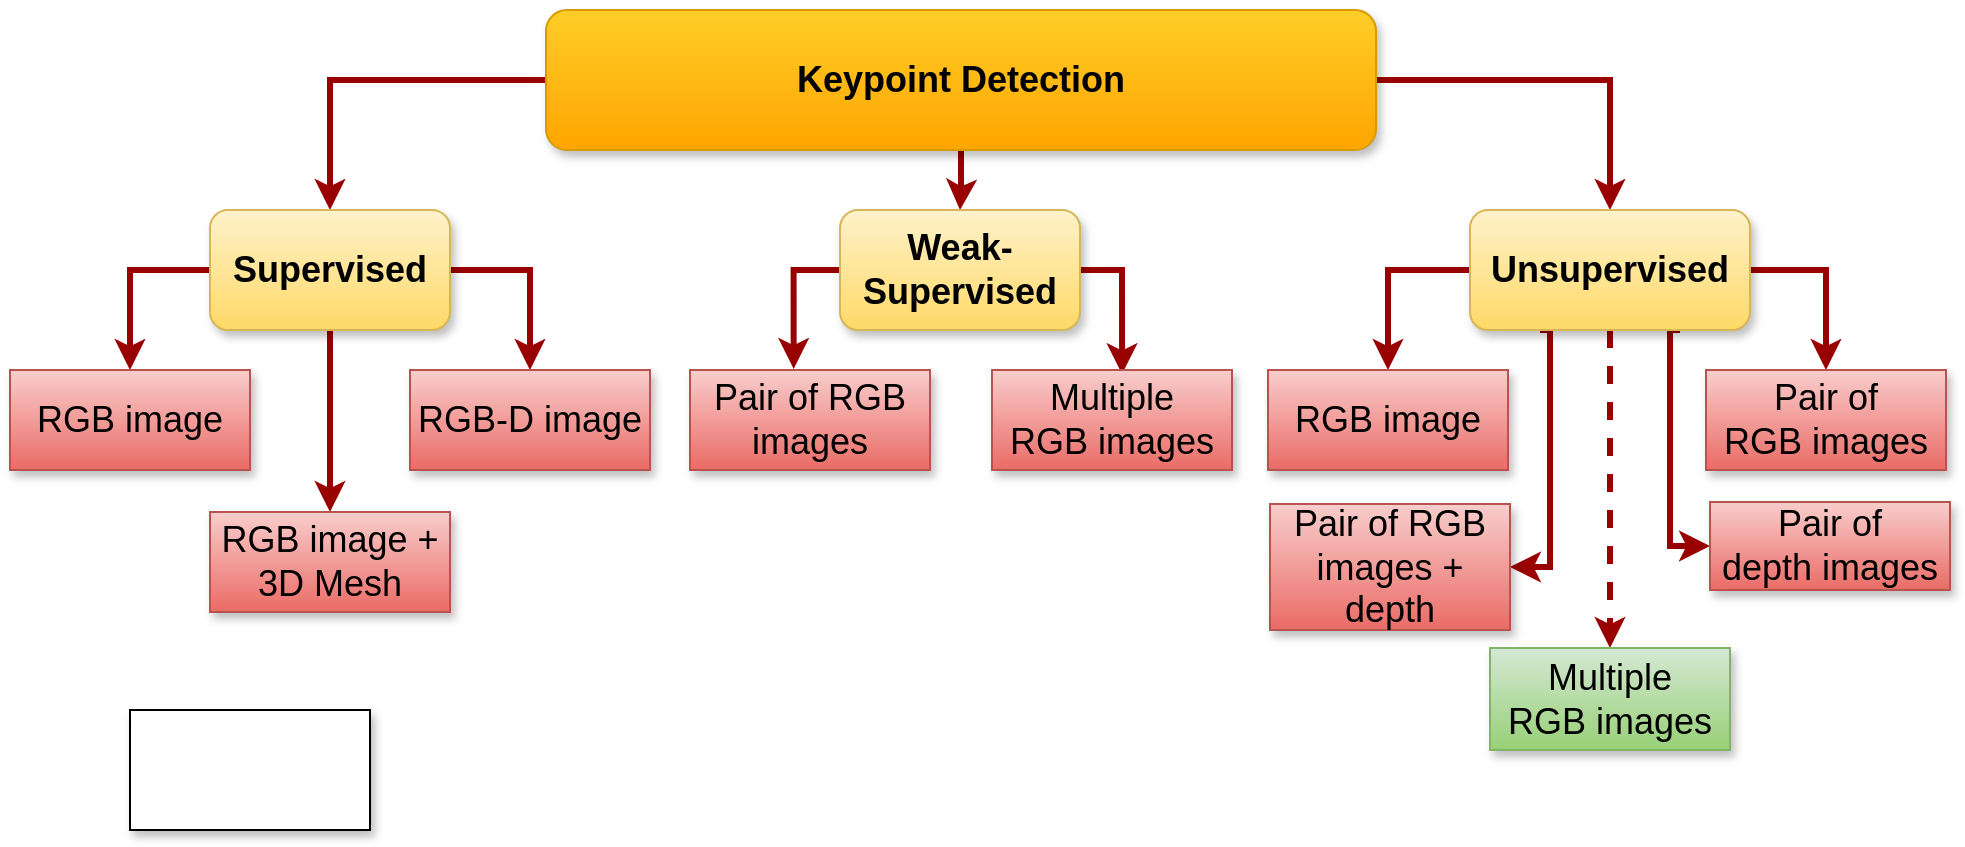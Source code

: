 <mxfile version="10.6.6" type="github"><diagram id="5qjXLGXfApisKNpA6mO2" name="Page-1"><mxGraphModel dx="1327" dy="778" grid="1" gridSize="10" guides="1" tooltips="1" connect="1" arrows="1" fold="1" page="1" pageScale="1" pageWidth="850" pageHeight="1100" math="0" shadow="0"><root><mxCell id="0"/><mxCell id="1" parent="0"/><mxCell id="7lWWHP2TeTHCOUnpS1vX-6" style="edgeStyle=orthogonalEdgeStyle;rounded=0;orthogonalLoop=1;jettySize=auto;html=1;entryX=0.5;entryY=0;entryDx=0;entryDy=0;strokeColor=#990000;strokeWidth=3;fontSize=18;fontStyle=0" parent="1" source="p8_Z0t22GCvw5XB-Ye8C-1" target="p8_Z0t22GCvw5XB-Ye8C-4" edge="1"><mxGeometry relative="1" as="geometry"/></mxCell><mxCell id="7lWWHP2TeTHCOUnpS1vX-7" style="edgeStyle=orthogonalEdgeStyle;rounded=0;orthogonalLoop=1;jettySize=auto;html=1;exitX=1;exitY=0.5;exitDx=0;exitDy=0;entryX=0.5;entryY=0;entryDx=0;entryDy=0;strokeColor=#990000;strokeWidth=3;fontSize=18;fontStyle=0" parent="1" source="p8_Z0t22GCvw5XB-Ye8C-1" target="p8_Z0t22GCvw5XB-Ye8C-3" edge="1"><mxGeometry relative="1" as="geometry"/></mxCell><mxCell id="7lWWHP2TeTHCOUnpS1vX-8" style="edgeStyle=orthogonalEdgeStyle;rounded=0;orthogonalLoop=1;jettySize=auto;html=1;strokeColor=#990000;strokeWidth=3;fontSize=18;fontStyle=0" parent="1" source="p8_Z0t22GCvw5XB-Ye8C-1" target="p8_Z0t22GCvw5XB-Ye8C-2" edge="1"><mxGeometry relative="1" as="geometry"/></mxCell><mxCell id="p8_Z0t22GCvw5XB-Ye8C-1" value="Keypoint Detection" style="rounded=1;whiteSpace=wrap;html=1;fillColor=#ffcd28;strokeColor=#d79b00;fontStyle=1;gradientColor=#ffa500;shadow=1;fontSize=18;" parent="1" vertex="1"><mxGeometry x="288" y="20" width="415" height="70" as="geometry"/></mxCell><mxCell id="p8_Z0t22GCvw5XB-Ye8C-8" style="edgeStyle=orthogonalEdgeStyle;rounded=0;orthogonalLoop=1;jettySize=auto;html=1;entryX=0.5;entryY=0;entryDx=0;entryDy=0;exitX=0;exitY=0.5;exitDx=0;exitDy=0;spacing=3;gradientColor=#ea6b66;fillColor=#f8cecc;strokeColor=#990000;strokeWidth=3;fontSize=18;fontStyle=0" parent="1" source="p8_Z0t22GCvw5XB-Ye8C-2" target="p8_Z0t22GCvw5XB-Ye8C-5" edge="1"><mxGeometry relative="1" as="geometry"><mxPoint x="100" y="190.0" as="targetPoint"/></mxGeometry></mxCell><mxCell id="p8_Z0t22GCvw5XB-Ye8C-9" style="edgeStyle=orthogonalEdgeStyle;rounded=0;orthogonalLoop=1;jettySize=auto;html=1;exitX=1;exitY=0.5;exitDx=0;exitDy=0;entryX=0.5;entryY=0;entryDx=0;entryDy=0;strokeColor=#990000;strokeWidth=3;fontSize=18;fontStyle=0" parent="1" source="p8_Z0t22GCvw5XB-Ye8C-2" target="p8_Z0t22GCvw5XB-Ye8C-6" edge="1"><mxGeometry relative="1" as="geometry"/></mxCell><mxCell id="p8_Z0t22GCvw5XB-Ye8C-10" style="edgeStyle=orthogonalEdgeStyle;rounded=0;orthogonalLoop=1;jettySize=auto;html=1;exitX=0.5;exitY=1;exitDx=0;exitDy=0;strokeColor=#990000;strokeWidth=3;fontSize=18;fontStyle=0" parent="1" source="p8_Z0t22GCvw5XB-Ye8C-2" target="p8_Z0t22GCvw5XB-Ye8C-7" edge="1"><mxGeometry relative="1" as="geometry"/></mxCell><mxCell id="p8_Z0t22GCvw5XB-Ye8C-2" value="Supervised" style="rounded=1;whiteSpace=wrap;html=1;fillColor=#fff2cc;strokeColor=#d6b656;fontStyle=1;gradientColor=#ffd966;shadow=1;comic=0;glass=0;fontSize=18;" parent="1" vertex="1"><mxGeometry x="120" y="120" width="120" height="60" as="geometry"/></mxCell><mxCell id="7lWWHP2TeTHCOUnpS1vX-1" style="edgeStyle=orthogonalEdgeStyle;rounded=0;orthogonalLoop=1;jettySize=auto;html=1;exitX=0;exitY=0.5;exitDx=0;exitDy=0;strokeColor=#990000;strokeWidth=3;fontSize=18;fontStyle=0" parent="1" source="p8_Z0t22GCvw5XB-Ye8C-3" target="p8_Z0t22GCvw5XB-Ye8C-18" edge="1"><mxGeometry relative="1" as="geometry"/></mxCell><mxCell id="7lWWHP2TeTHCOUnpS1vX-2" style="edgeStyle=orthogonalEdgeStyle;rounded=0;orthogonalLoop=1;jettySize=auto;html=1;exitX=1;exitY=0.5;exitDx=0;exitDy=0;entryX=0.5;entryY=0;entryDx=0;entryDy=0;strokeColor=#990000;strokeWidth=3;fontSize=18;fontStyle=0" parent="1" source="p8_Z0t22GCvw5XB-Ye8C-3" target="p8_Z0t22GCvw5XB-Ye8C-19" edge="1"><mxGeometry relative="1" as="geometry"/></mxCell><mxCell id="7lWWHP2TeTHCOUnpS1vX-3" style="edgeStyle=orthogonalEdgeStyle;rounded=0;orthogonalLoop=1;jettySize=auto;html=1;exitX=0.25;exitY=1;exitDx=0;exitDy=0;entryX=1;entryY=0.5;entryDx=0;entryDy=0;strokeColor=#990000;strokeWidth=3;fontSize=18;fontStyle=0" parent="1" source="p8_Z0t22GCvw5XB-Ye8C-3" target="p8_Z0t22GCvw5XB-Ye8C-20" edge="1"><mxGeometry relative="1" as="geometry"><Array as="points"><mxPoint x="790" y="180"/><mxPoint x="790" y="299"/></Array></mxGeometry></mxCell><mxCell id="7lWWHP2TeTHCOUnpS1vX-4" style="edgeStyle=orthogonalEdgeStyle;rounded=0;orthogonalLoop=1;jettySize=auto;html=1;exitX=0.75;exitY=1;exitDx=0;exitDy=0;entryX=0;entryY=0.5;entryDx=0;entryDy=0;strokeColor=#990000;strokeWidth=3;fontSize=18;fontStyle=0" parent="1" source="p8_Z0t22GCvw5XB-Ye8C-3" target="p8_Z0t22GCvw5XB-Ye8C-21" edge="1"><mxGeometry relative="1" as="geometry"><Array as="points"><mxPoint x="850" y="180"/><mxPoint x="850" y="288"/></Array></mxGeometry></mxCell><mxCell id="7lWWHP2TeTHCOUnpS1vX-5" style="edgeStyle=orthogonalEdgeStyle;rounded=0;orthogonalLoop=1;jettySize=auto;html=1;exitX=0.5;exitY=1;exitDx=0;exitDy=0;entryX=0.5;entryY=0;entryDx=0;entryDy=0;strokeColor=#990000;strokeWidth=3;dashed=1;fontSize=18;fontStyle=0" parent="1" source="p8_Z0t22GCvw5XB-Ye8C-3" target="p8_Z0t22GCvw5XB-Ye8C-22" edge="1"><mxGeometry relative="1" as="geometry"/></mxCell><mxCell id="p8_Z0t22GCvw5XB-Ye8C-3" value="Unsupervised" style="rounded=1;whiteSpace=wrap;html=1;fillColor=#fff2cc;strokeColor=#d6b656;fontStyle=1;gradientColor=#ffd966;shadow=1;fontSize=18;" parent="1" vertex="1"><mxGeometry x="750" y="120" width="140" height="60" as="geometry"/></mxCell><mxCell id="p8_Z0t22GCvw5XB-Ye8C-15" style="edgeStyle=orthogonalEdgeStyle;rounded=0;orthogonalLoop=1;jettySize=auto;html=1;exitX=0;exitY=0.5;exitDx=0;exitDy=0;entryX=0.432;entryY=-0.011;entryDx=0;entryDy=0;entryPerimeter=0;strokeColor=#990000;strokeWidth=3;fontSize=18;fontStyle=0" parent="1" source="p8_Z0t22GCvw5XB-Ye8C-4" target="p8_Z0t22GCvw5XB-Ye8C-11" edge="1"><mxGeometry relative="1" as="geometry"/></mxCell><mxCell id="p8_Z0t22GCvw5XB-Ye8C-17" style="edgeStyle=orthogonalEdgeStyle;rounded=0;orthogonalLoop=1;jettySize=auto;html=1;exitX=1;exitY=0.5;exitDx=0;exitDy=0;entryX=0.542;entryY=0.041;entryDx=0;entryDy=0;entryPerimeter=0;strokeColor=#990000;strokeWidth=3;fontSize=18;fontStyle=0" parent="1" source="p8_Z0t22GCvw5XB-Ye8C-4" target="p8_Z0t22GCvw5XB-Ye8C-13" edge="1"><mxGeometry relative="1" as="geometry"/></mxCell><mxCell id="p8_Z0t22GCvw5XB-Ye8C-4" value="Weak-Supervised" style="rounded=1;whiteSpace=wrap;html=1;fillColor=#fff2cc;strokeColor=#d6b656;fontStyle=1;gradientColor=#ffd966;shadow=1;fontSize=18;" parent="1" vertex="1"><mxGeometry x="435" y="120" width="120" height="60" as="geometry"/></mxCell><mxCell id="p8_Z0t22GCvw5XB-Ye8C-5" value="RGB image" style="rounded=0;whiteSpace=wrap;html=1;gradientColor=#ea6b66;fillColor=#f8cecc;strokeColor=#b85450;fontStyle=0;shadow=1;fontSize=18;" parent="1" vertex="1"><mxGeometry x="20" y="200" width="120" height="50" as="geometry"/></mxCell><mxCell id="p8_Z0t22GCvw5XB-Ye8C-6" value="RGB-D image" style="rounded=0;whiteSpace=wrap;html=1;gradientColor=#ea6b66;fillColor=#f8cecc;strokeColor=#b85450;fontStyle=0;shadow=1;fontSize=18;" parent="1" vertex="1"><mxGeometry x="220" y="200" width="120" height="50" as="geometry"/></mxCell><mxCell id="p8_Z0t22GCvw5XB-Ye8C-7" value="&lt;div style=&quot;font-size: 18px;&quot;&gt;RGB image + &lt;br style=&quot;font-size: 18px;&quot;&gt;&lt;/div&gt;&lt;div style=&quot;font-size: 18px;&quot;&gt;3D Mesh&lt;/div&gt;" style="rounded=0;whiteSpace=wrap;html=1;gradientColor=#ea6b66;fillColor=#f8cecc;strokeColor=#b85450;fontStyle=0;shadow=1;fontSize=18;spacing=1;" parent="1" vertex="1"><mxGeometry x="120" y="271" width="120" height="50" as="geometry"/></mxCell><mxCell id="p8_Z0t22GCvw5XB-Ye8C-11" value="Pair of RGB images" style="rounded=0;whiteSpace=wrap;html=1;gradientColor=#ea6b66;fillColor=#f8cecc;strokeColor=#b85450;fontStyle=0;shadow=1;fontSize=18;" parent="1" vertex="1"><mxGeometry x="360" y="200" width="120" height="50" as="geometry"/></mxCell><mxCell id="p8_Z0t22GCvw5XB-Ye8C-13" value="&lt;div style=&quot;font-size: 18px;&quot;&gt;Multiple&lt;/div&gt;&lt;div style=&quot;font-size: 18px;&quot;&gt; RGB images&lt;/div&gt;" style="rounded=0;whiteSpace=wrap;html=1;gradientColor=#ea6b66;fillColor=#f8cecc;strokeColor=#b85450;fontStyle=0;shadow=1;fontSize=18;" parent="1" vertex="1"><mxGeometry x="511" y="200" width="120" height="50" as="geometry"/></mxCell><mxCell id="p8_Z0t22GCvw5XB-Ye8C-18" value="RGB image" style="rounded=0;whiteSpace=wrap;html=1;gradientColor=#ea6b66;fillColor=#f8cecc;strokeColor=#b85450;fontStyle=0;shadow=1;fontSize=18;" parent="1" vertex="1"><mxGeometry x="649" y="200" width="120" height="50" as="geometry"/></mxCell><mxCell id="p8_Z0t22GCvw5XB-Ye8C-19" value="&lt;div style=&quot;font-size: 18px;&quot;&gt;Pair of &lt;br style=&quot;font-size: 18px;&quot;&gt;&lt;/div&gt;&lt;div style=&quot;font-size: 18px;&quot;&gt;RGB images&lt;/div&gt;" style="rounded=0;whiteSpace=wrap;html=1;gradientColor=#ea6b66;fillColor=#f8cecc;strokeColor=#b85450;fontStyle=0;shadow=1;fontSize=18;" parent="1" vertex="1"><mxGeometry x="868" y="200" width="120" height="50" as="geometry"/></mxCell><mxCell id="p8_Z0t22GCvw5XB-Ye8C-20" value="Pair of RGB images + depth" style="rounded=0;whiteSpace=wrap;html=1;gradientColor=#ea6b66;fillColor=#f8cecc;strokeColor=#b85450;fontStyle=0;shadow=1;fontSize=18;" parent="1" vertex="1"><mxGeometry x="650" y="267" width="120" height="63" as="geometry"/></mxCell><mxCell id="p8_Z0t22GCvw5XB-Ye8C-21" value="&lt;div style=&quot;font-size: 18px;&quot;&gt;Pair of &lt;br style=&quot;font-size: 18px;&quot;&gt;&lt;/div&gt;&lt;div style=&quot;font-size: 18px;&quot;&gt;depth images&lt;/div&gt;" style="rounded=0;whiteSpace=wrap;html=1;gradientColor=#ea6b66;fillColor=#f8cecc;strokeColor=#b85450;fontStyle=0;shadow=1;fontSize=18;" parent="1" vertex="1"><mxGeometry x="870" y="266" width="120" height="44" as="geometry"/></mxCell><mxCell id="p8_Z0t22GCvw5XB-Ye8C-22" value="&lt;div style=&quot;font-size: 18px;&quot;&gt;Multiple&lt;/div&gt;&lt;div style=&quot;font-size: 18px;&quot;&gt; RGB images&lt;/div&gt;" style="rounded=0;whiteSpace=wrap;html=1;gradientColor=#97d077;fillColor=#d5e8d4;strokeColor=#82b366;fontStyle=0;shadow=1;fontSize=18;" parent="1" vertex="1"><mxGeometry x="760" y="339" width="120" height="51" as="geometry"/></mxCell><mxCell id="7lWWHP2TeTHCOUnpS1vX-9" value="" style="rounded=0;whiteSpace=wrap;html=1;shadow=1;glass=0;comic=0;" parent="1" vertex="1"><mxGeometry x="80" y="370" width="120" height="60" as="geometry"/></mxCell></root></mxGraphModel></diagram></mxfile>